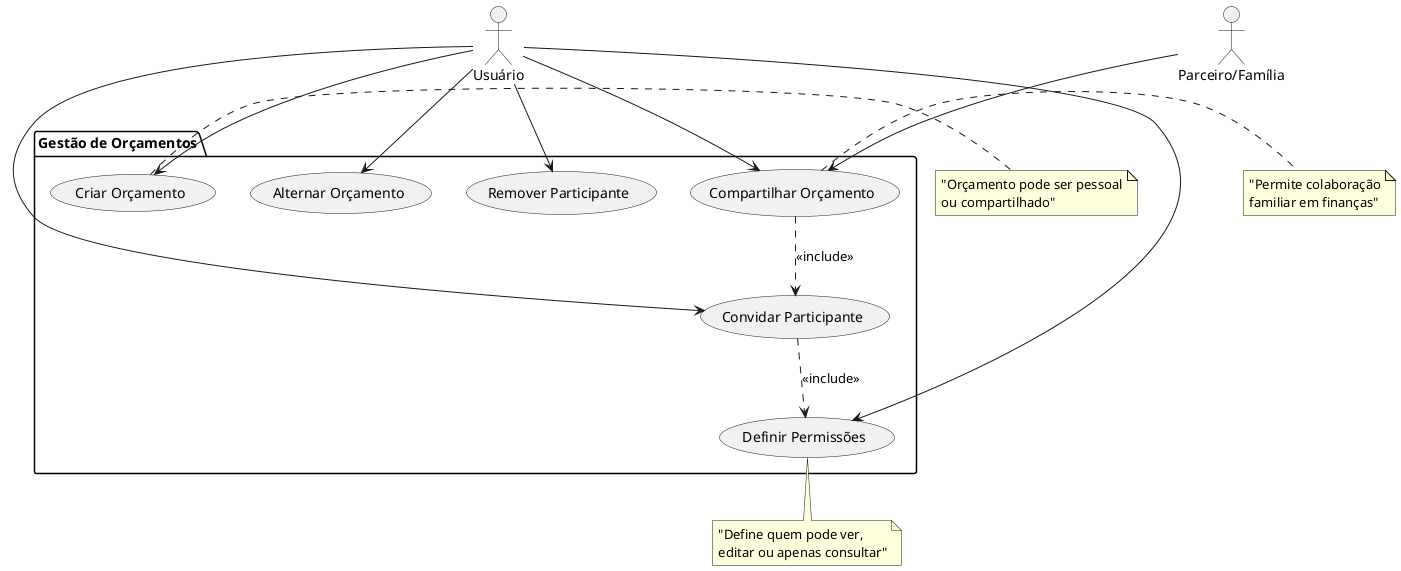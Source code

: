 @startuml
' Casos de Uso - Gestão de Orçamentos

actor "Usuário" as User
actor "Parceiro/Família" as Partner

package "Gestão de Orçamentos" {
  usecase "Criar Orçamento" as UC1
  usecase "Alternar Orçamento" as UC2
  usecase "Compartilhar Orçamento" as UC3
  usecase "Convidar Participante" as UC4
  usecase "Remover Participante" as UC5
  usecase "Definir Permissões" as UC6
}

' === RELACIONAMENTOS ===
User --> UC1
User --> UC2
User --> UC3
User --> UC4
User --> UC5
User --> UC6

Partner --> UC3

' === RELACIONAMENTOS ENTRE CASOS DE USO ===
UC3 ..> UC4 : <<include>>
UC4 ..> UC6 : <<include>>

note right of UC1 : "Orçamento pode ser pessoal\nou compartilhado"
note right of UC3 : "Permite colaboração\nfamiliar em finanças"
note bottom of UC6 : "Define quem pode ver,\neditar ou apenas consultar"

@enduml
